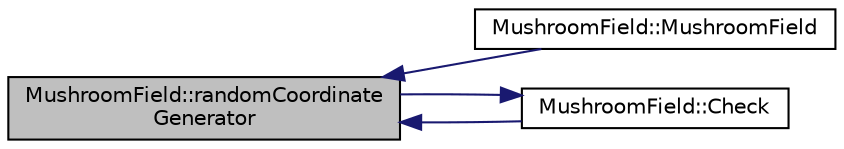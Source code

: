 digraph "MushroomField::randomCoordinateGenerator"
{
  edge [fontname="Helvetica",fontsize="10",labelfontname="Helvetica",labelfontsize="10"];
  node [fontname="Helvetica",fontsize="10",shape=record];
  rankdir="LR";
  Node27 [label="MushroomField::randomCoordinate\lGenerator",height=0.2,width=0.4,color="black", fillcolor="grey75", style="filled", fontcolor="black"];
  Node27 -> Node28 [dir="back",color="midnightblue",fontsize="10",style="solid",fontname="Helvetica"];
  Node28 [label="MushroomField::MushroomField",height=0.2,width=0.4,color="black", fillcolor="white", style="filled",URL="$class_mushroom_field.html#a5b67899e2cff29b96a4a49eb30851bdc",tooltip="Generates a field randomly placed mushrooms. "];
  Node27 -> Node29 [dir="back",color="midnightblue",fontsize="10",style="solid",fontname="Helvetica"];
  Node29 [label="MushroomField::Check",height=0.2,width=0.4,color="black", fillcolor="white", style="filled",URL="$class_mushroom_field.html#a8f5280014366536ac0ea12ed2cc6a1cb",tooltip="Checks if the 2D locations of each mushroom is in the same position. "];
  Node29 -> Node27 [dir="back",color="midnightblue",fontsize="10",style="solid",fontname="Helvetica"];
}
